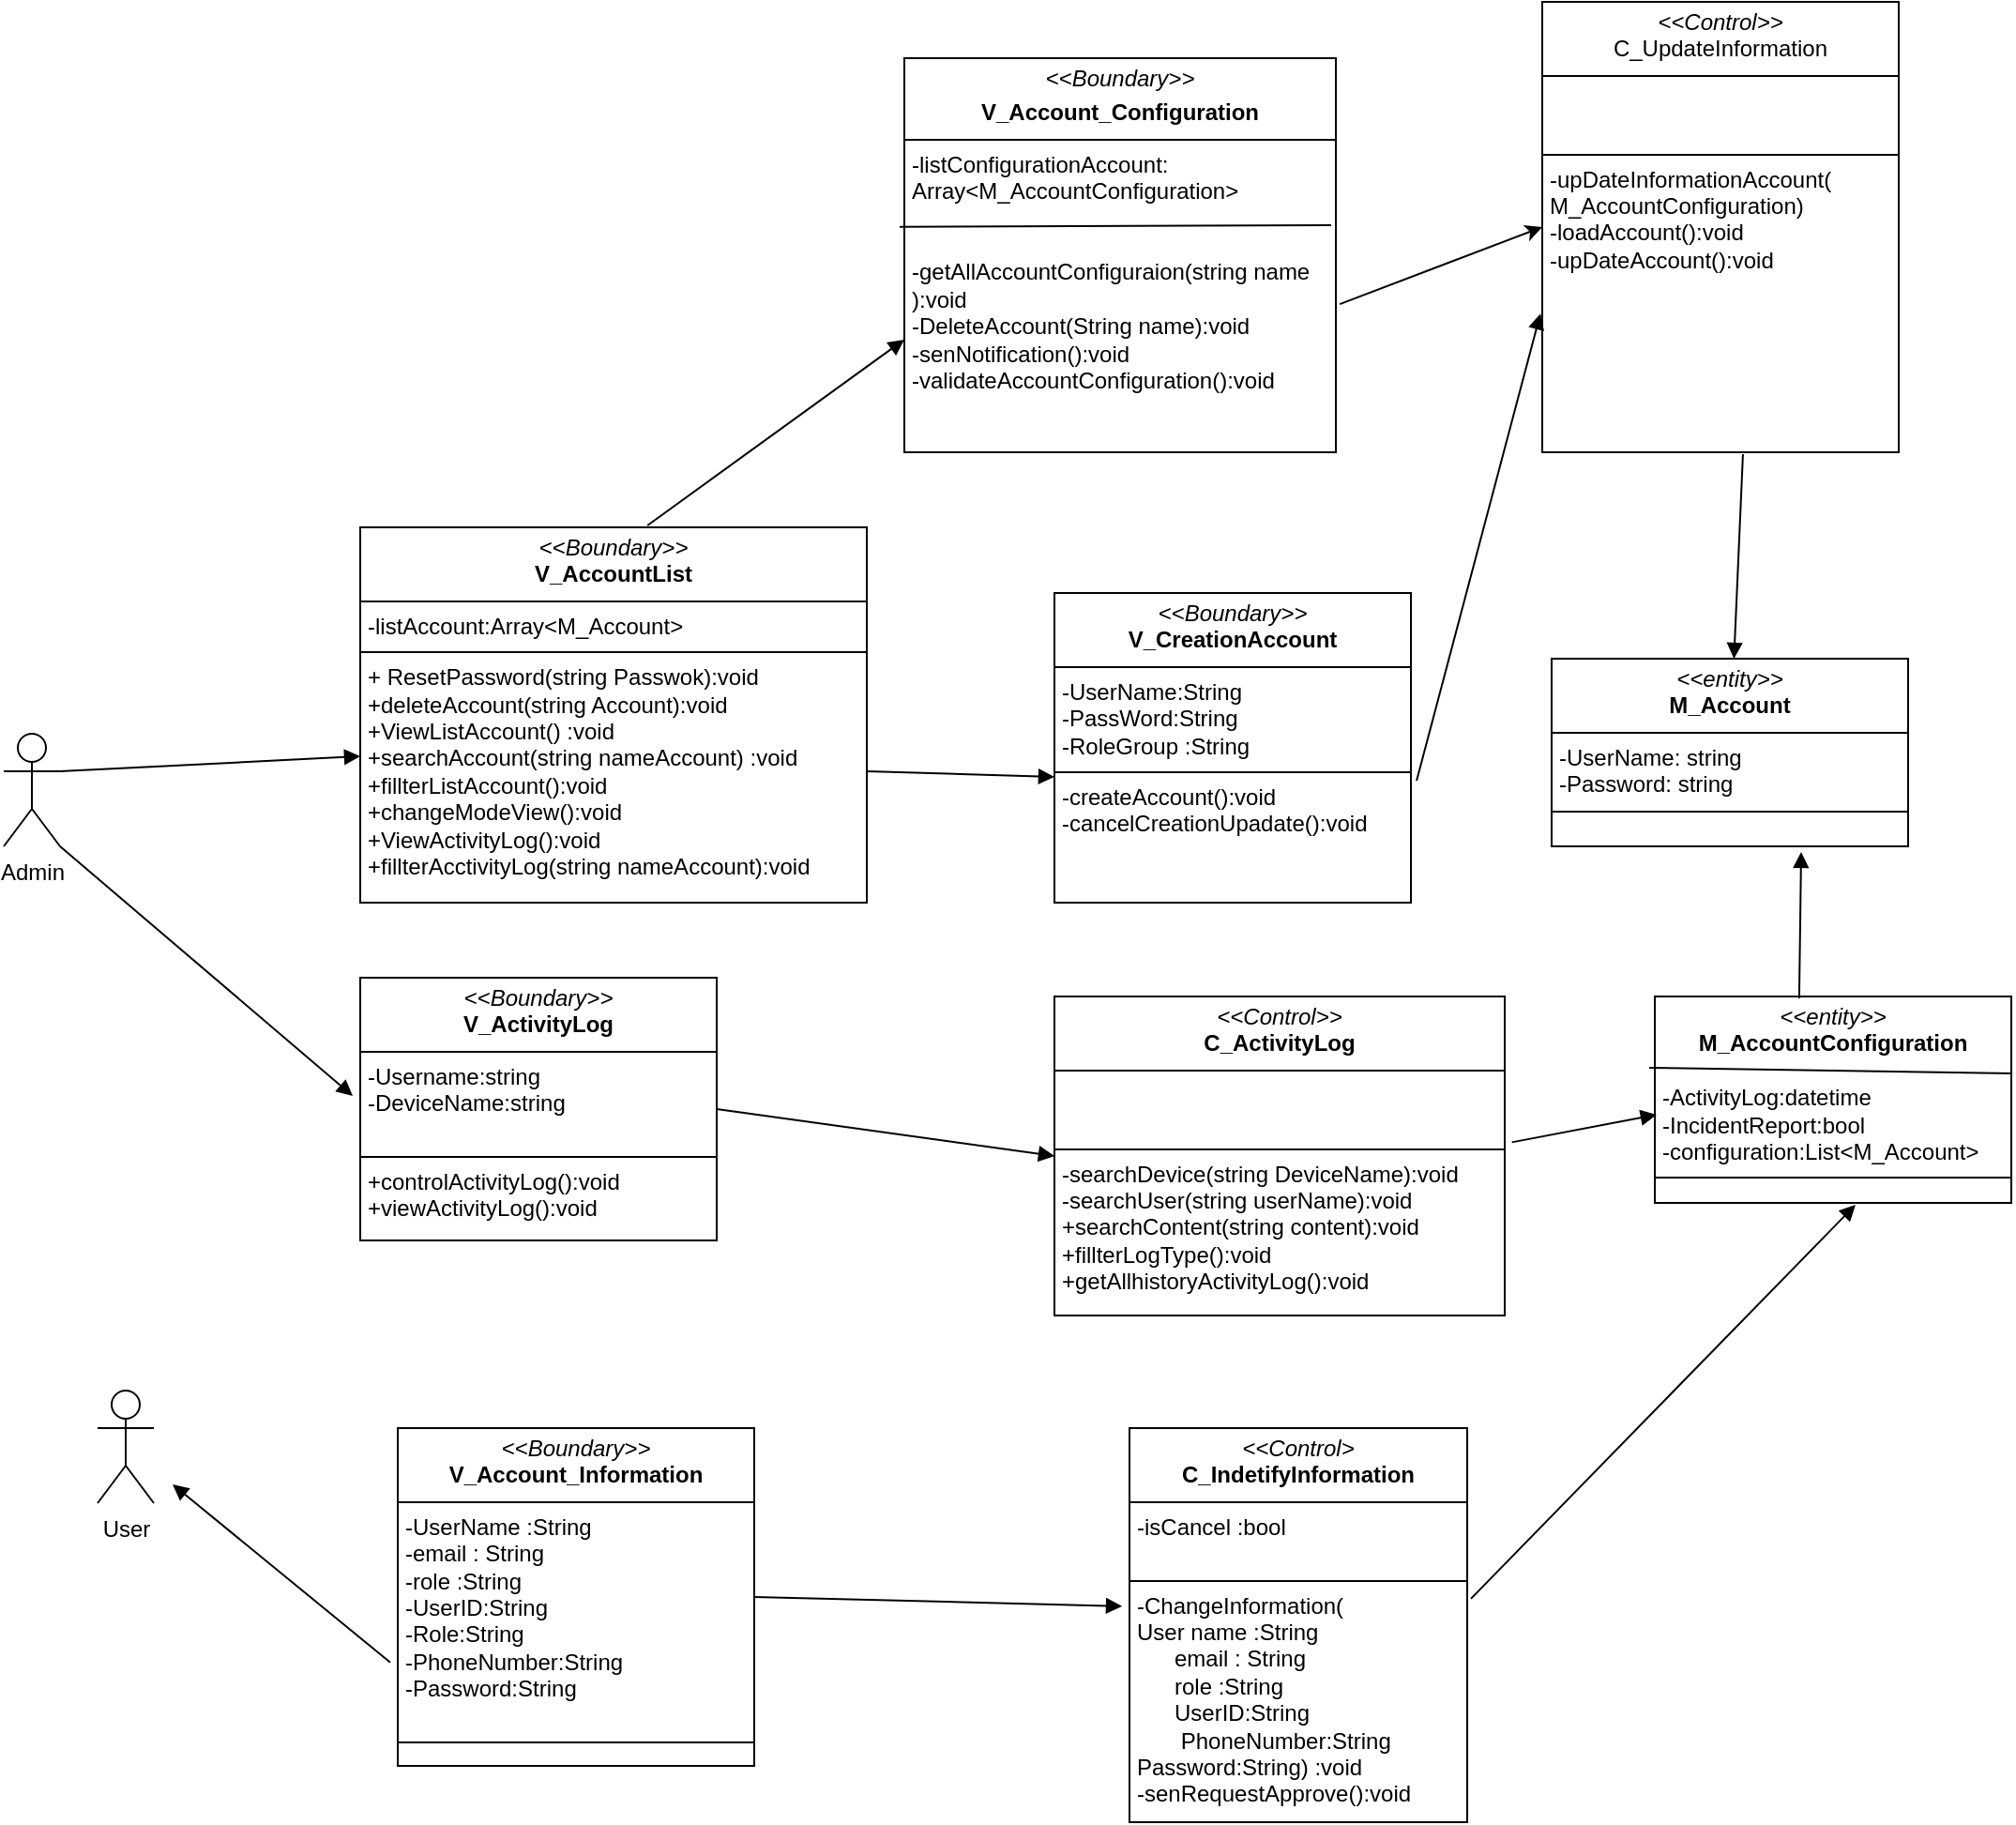 <mxfile version="27.0.6">
  <diagram name="Page-1" id="bUHd3mcqSWWPUzGJajod">
    <mxGraphModel grid="1" page="1" gridSize="10" guides="1" tooltips="1" connect="1" arrows="1" fold="1" pageScale="1" pageWidth="850" pageHeight="1100" math="0" shadow="0">
      <root>
        <mxCell id="0" />
        <mxCell id="1" parent="0" />
        <mxCell id="h2kUzffvo6i6aAG1tPyl-11" value="&lt;p style=&quot;margin:0px;margin-top:4px;text-align:center;&quot;&gt;&lt;i&gt;&amp;lt;&amp;lt;Boundary&amp;gt;&amp;gt;&lt;/i&gt;&lt;br&gt;&lt;b&gt;V_AccountList&lt;/b&gt;&lt;/p&gt;&lt;hr size=&quot;1&quot; style=&quot;border-style:solid;&quot;&gt;&lt;p style=&quot;margin:0px;margin-left:4px;&quot;&gt;-listAccount:Array&amp;lt;M_Account&amp;gt;&lt;/p&gt;&lt;hr size=&quot;1&quot; style=&quot;border-style:solid;&quot;&gt;&lt;p style=&quot;margin:0px;margin-left:4px;&quot;&gt;+ ResetPassword(string Passwok):void&lt;br&gt;+deleteAccount(string Account):void&lt;/p&gt;&lt;p style=&quot;margin:0px;margin-left:4px;&quot;&gt;+ViewListAccount() :void&lt;/p&gt;&lt;p style=&quot;margin:0px;margin-left:4px;&quot;&gt;+searchAccount(string nameAccount) :void&lt;/p&gt;&lt;p style=&quot;margin:0px;margin-left:4px;&quot;&gt;+fillterListAccount():void&lt;/p&gt;&lt;p style=&quot;margin:0px;margin-left:4px;&quot;&gt;+changeModeView():void&lt;/p&gt;&lt;p style=&quot;margin:0px;margin-left:4px;&quot;&gt;+ViewActivityLog():void&lt;/p&gt;&lt;p style=&quot;margin:0px;margin-left:4px;&quot;&gt;+fillterAcctivityLog(string nameAccount):void&lt;/p&gt;" style="verticalAlign=top;align=left;overflow=fill;html=1;whiteSpace=wrap;" vertex="1" parent="1">
          <mxGeometry x="230" y="200" width="270" height="200" as="geometry" />
        </mxCell>
        <mxCell id="h2kUzffvo6i6aAG1tPyl-13" style="edgeStyle=orthogonalEdgeStyle;rounded=0;orthogonalLoop=1;jettySize=auto;html=1;exitX=0.5;exitY=1;exitDx=0;exitDy=0;" edge="1" parent="1" source="h2kUzffvo6i6aAG1tPyl-11" target="h2kUzffvo6i6aAG1tPyl-11">
          <mxGeometry relative="1" as="geometry" />
        </mxCell>
        <mxCell id="h2kUzffvo6i6aAG1tPyl-14" value="&lt;p style=&quot;margin:0px;margin-top:4px;text-align:center;&quot;&gt;&lt;i&gt;&amp;lt;&amp;lt;Boundary&amp;gt;&amp;gt;&lt;/i&gt;&lt;/p&gt;&lt;p style=&quot;margin:0px;margin-top:4px;text-align:center;&quot;&gt;&lt;b&gt;V_Account_Configuration&lt;/b&gt;&lt;/p&gt;&lt;hr size=&quot;1&quot; style=&quot;border-style:solid;&quot;&gt;&lt;p style=&quot;margin:0px;margin-left:4px;&quot;&gt;-listConfigurationAccount:&lt;/p&gt;&lt;p style=&quot;margin:0px;margin-left:4px;&quot;&gt;Array&amp;lt;M_AccountConfiguration&amp;gt;&lt;/p&gt;&lt;p style=&quot;margin:0px;margin-left:4px;&quot;&gt;&lt;br&gt;&lt;/p&gt;&lt;p style=&quot;margin:0px;margin-left:4px;&quot;&gt;&lt;br&gt;&lt;/p&gt;&lt;p style=&quot;margin:0px;margin-left:4px;&quot;&gt;-getAllAccountConfiguraion(string name ):void&lt;/p&gt;&lt;p style=&quot;margin:0px;margin-left:4px;&quot;&gt;-DeleteAccount(String name):void&amp;nbsp;&lt;/p&gt;&lt;p style=&quot;margin:0px;margin-left:4px;&quot;&gt;-senNotification():void&amp;nbsp;&lt;/p&gt;&lt;p style=&quot;margin:0px;margin-left:4px;&quot;&gt;-validateAccountConfiguration():void&amp;nbsp;&lt;/p&gt;" style="verticalAlign=top;align=left;overflow=fill;html=1;whiteSpace=wrap;" vertex="1" parent="1">
          <mxGeometry x="520" y="-50" width="230" height="210" as="geometry" />
        </mxCell>
        <mxCell id="h2kUzffvo6i6aAG1tPyl-15" value="Admin" style="shape=umlActor;verticalLabelPosition=bottom;verticalAlign=top;html=1;" vertex="1" parent="1">
          <mxGeometry x="40" y="310" width="30" height="60" as="geometry" />
        </mxCell>
        <mxCell id="h2kUzffvo6i6aAG1tPyl-20" value="&lt;p style=&quot;margin:0px;margin-top:4px;text-align:center;&quot;&gt;&lt;i&gt;&amp;lt;&amp;lt;Control&amp;gt;&amp;gt;&lt;/i&gt;&lt;br&gt;C_UpdateInformation&lt;/p&gt;&lt;hr size=&quot;1&quot; style=&quot;border-style:solid;&quot;&gt;&lt;p style=&quot;margin:0px;margin-left:4px;&quot;&gt;&lt;br&gt;&lt;br&gt;&lt;/p&gt;&lt;hr size=&quot;1&quot; style=&quot;border-style:solid;&quot;&gt;&lt;p style=&quot;margin:0px;margin-left:4px;&quot;&gt;-upDateInformationAccount(&lt;/p&gt;&lt;p style=&quot;margin:0px;margin-left:4px;&quot;&gt;M_AccountConfiguration)&lt;/p&gt;&lt;p style=&quot;margin:0px;margin-left:4px;&quot;&gt;&lt;span style=&quot;background-color: transparent; color: light-dark(rgb(0, 0, 0), rgb(255, 255, 255));&quot;&gt;-loadAccount():void&lt;/span&gt;&lt;/p&gt;&lt;p style=&quot;margin:0px;margin-left:4px;&quot;&gt;-upDateAccount():void&lt;/p&gt;" style="verticalAlign=top;align=left;overflow=fill;html=1;whiteSpace=wrap;" vertex="1" parent="1">
          <mxGeometry x="860" y="-80" width="190" height="240" as="geometry" />
        </mxCell>
        <mxCell id="h2kUzffvo6i6aAG1tPyl-23" value="&lt;p style=&quot;margin:0px;margin-top:4px;text-align:center;&quot;&gt;&lt;i&gt;&amp;lt;&amp;lt;entity&amp;gt;&amp;gt;&lt;/i&gt;&lt;br&gt;&lt;b&gt;M_Account&lt;/b&gt;&lt;/p&gt;&lt;hr size=&quot;1&quot; style=&quot;border-style:solid;&quot;&gt;&lt;p style=&quot;margin:0px;margin-left:4px;&quot;&gt;-UserName: string&lt;br&gt;-Password: string&amp;nbsp;&lt;/p&gt;&lt;hr size=&quot;1&quot; style=&quot;border-style:solid;&quot;&gt;&lt;p style=&quot;margin:0px;margin-left:4px;&quot;&gt;&lt;br&gt;&lt;/p&gt;" style="verticalAlign=top;align=left;overflow=fill;html=1;whiteSpace=wrap;" vertex="1" parent="1">
          <mxGeometry x="865" y="270" width="190" height="100" as="geometry" />
        </mxCell>
        <mxCell id="h2kUzffvo6i6aAG1tPyl-24" value="&lt;p style=&quot;margin:0px;margin-top:4px;text-align:center;&quot;&gt;&lt;i&gt;&amp;lt;&amp;lt;entity&amp;gt;&amp;gt;&lt;/i&gt;&lt;br&gt;&lt;b&gt;M_AccountConfiguration&lt;/b&gt;&lt;/p&gt;&lt;p style=&quot;margin:0px;margin-left:4px;&quot;&gt;&lt;br&gt;-ActivityLog:datetime&lt;/p&gt;&lt;p style=&quot;margin:0px;margin-left:4px;&quot;&gt;-IncidentReport:bool&lt;/p&gt;&lt;p style=&quot;margin:0px;margin-left:4px;&quot;&gt;-configuration:List&amp;lt;M_Account&amp;gt;&lt;/p&gt;&lt;hr size=&quot;1&quot; style=&quot;border-style:solid;&quot;&gt;&lt;p style=&quot;margin:0px;margin-left:4px;&quot;&gt;&lt;br&gt;&lt;br&gt;&lt;/p&gt;" style="verticalAlign=top;align=left;overflow=fill;html=1;whiteSpace=wrap;" vertex="1" parent="1">
          <mxGeometry x="920" y="450" width="190" height="110" as="geometry" />
        </mxCell>
        <mxCell id="h2kUzffvo6i6aAG1tPyl-27" value="User" style="shape=umlActor;verticalLabelPosition=bottom;verticalAlign=top;html=1;" vertex="1" parent="1">
          <mxGeometry x="90" y="660" width="30" height="60" as="geometry" />
        </mxCell>
        <mxCell id="h2kUzffvo6i6aAG1tPyl-28" value="&lt;p style=&quot;margin:0px;margin-top:4px;text-align:center;&quot;&gt;&lt;i&gt;&amp;lt;&amp;lt;Boundary&amp;gt;&amp;gt;&lt;/i&gt;&lt;br&gt;&lt;b&gt;V_Account_Information&lt;/b&gt;&lt;/p&gt;&lt;hr size=&quot;1&quot; style=&quot;border-style:solid;&quot;&gt;&lt;p style=&quot;margin: 0px 0px 0px 4px;&quot;&gt;-UserName :String&lt;br&gt;-email : String&lt;/p&gt;&lt;p style=&quot;margin: 0px 0px 0px 4px;&quot;&gt;-role :String&amp;nbsp;&lt;/p&gt;&lt;p style=&quot;margin: 0px 0px 0px 4px;&quot;&gt;-UserID:String&amp;nbsp;&lt;/p&gt;&lt;p style=&quot;margin: 0px 0px 0px 4px;&quot;&gt;-Role:String&lt;/p&gt;&lt;p style=&quot;margin: 0px 0px 0px 4px;&quot;&gt;-PhoneNumber:String&lt;/p&gt;&lt;p style=&quot;margin: 0px 0px 0px 4px;&quot;&gt;-Password:String&lt;/p&gt;&lt;p style=&quot;margin:0px;margin-left:4px;&quot;&gt;&lt;br&gt;&lt;/p&gt;&lt;hr size=&quot;1&quot; style=&quot;border-style:solid;&quot;&gt;&lt;p style=&quot;margin:0px;margin-left:4px;&quot;&gt;&lt;br&gt;&lt;/p&gt;" style="verticalAlign=top;align=left;overflow=fill;html=1;whiteSpace=wrap;" vertex="1" parent="1">
          <mxGeometry x="250" y="680" width="190" height="180" as="geometry" />
        </mxCell>
        <mxCell id="h2kUzffvo6i6aAG1tPyl-33" style="edgeStyle=orthogonalEdgeStyle;rounded=0;orthogonalLoop=1;jettySize=auto;html=1;" edge="1" parent="1">
          <mxGeometry relative="1" as="geometry">
            <mxPoint x="740" y="700" as="targetPoint" />
            <mxPoint x="740" y="700" as="sourcePoint" />
          </mxGeometry>
        </mxCell>
        <mxCell id="h2kUzffvo6i6aAG1tPyl-29" value="&lt;p style=&quot;margin:0px;margin-top:4px;text-align:center;&quot;&gt;&lt;i&gt;&amp;lt;&amp;lt;Control&amp;gt;&lt;/i&gt;&lt;br&gt;&lt;b&gt;C_IndetifyInformation&lt;/b&gt;&lt;/p&gt;&lt;hr size=&quot;1&quot; style=&quot;border-style:solid;&quot;&gt;&lt;p style=&quot;margin:0px;margin-left:4px;&quot;&gt;-isCancel :bool&lt;br&gt;&lt;br&gt;&lt;/p&gt;&lt;hr size=&quot;1&quot; style=&quot;border-style:solid;&quot;&gt;&lt;p style=&quot;margin:0px;margin-left:4px;&quot;&gt;-ChangeInformation(&lt;/p&gt;&lt;p style=&quot;margin:0px;margin-left:4px;&quot;&gt;User name&lt;span style=&quot;background-color: transparent; color: light-dark(rgb(0, 0, 0), rgb(255, 255, 255));&quot;&gt;&amp;nbsp;:String&lt;/span&gt;&lt;br&gt;&lt;/p&gt;&lt;p style=&quot;margin: 0px 0px 0px 4px;&quot;&gt;&amp;nbsp; &amp;nbsp; &amp;nbsp; email : String&lt;/p&gt;&lt;p style=&quot;margin: 0px 0px 0px 4px;&quot;&gt;&amp;nbsp; &amp;nbsp; &amp;nbsp; role :String&amp;nbsp;&lt;/p&gt;&lt;p style=&quot;margin: 0px 0px 0px 4px;&quot;&gt;&amp;nbsp; &amp;nbsp; &amp;nbsp; UserID:String&amp;nbsp;&lt;/p&gt;&lt;p style=&quot;margin: 0px 0px 0px 4px;&quot;&gt;&amp;nbsp; &amp;nbsp; &amp;nbsp; &amp;nbsp;PhoneNumber:String&lt;/p&gt;&lt;p style=&quot;margin: 0px 0px 0px 4px;&quot;&gt;&lt;span style=&quot;background-color: transparent; color: light-dark(rgb(0, 0, 0), rgb(255, 255, 255));&quot;&gt;Password:String) :void&lt;/span&gt;&lt;/p&gt;&lt;p style=&quot;margin: 0px 0px 0px 4px;&quot;&gt;-senRequestApprove():void&lt;/p&gt;" style="verticalAlign=top;align=left;overflow=fill;html=1;whiteSpace=wrap;" vertex="1" parent="1">
          <mxGeometry x="640" y="680" width="180" height="210" as="geometry" />
        </mxCell>
        <mxCell id="h2kUzffvo6i6aAG1tPyl-34" value="&lt;p style=&quot;margin:0px;margin-top:4px;text-align:center;&quot;&gt;&lt;i&gt;&amp;lt;&amp;lt;Boundary&amp;gt;&amp;gt;&lt;/i&gt;&lt;br&gt;&lt;b&gt;V_CreationAccount&lt;/b&gt;&lt;/p&gt;&lt;hr size=&quot;1&quot; style=&quot;border-style:solid;&quot;&gt;&lt;p style=&quot;margin:0px;margin-left:4px;&quot;&gt;-UserName:String&lt;br&gt;-PassWord:String&amp;nbsp;&lt;/p&gt;&lt;p style=&quot;margin:0px;margin-left:4px;&quot;&gt;-RoleGroup :String&amp;nbsp;&lt;/p&gt;&lt;hr size=&quot;1&quot; style=&quot;border-style:solid;&quot;&gt;&lt;p style=&quot;margin:0px;margin-left:4px;&quot;&gt;-createAccount():void&amp;nbsp;&lt;br&gt;-cancelCreationUpadate():void&lt;/p&gt;" style="verticalAlign=top;align=left;overflow=fill;html=1;whiteSpace=wrap;" vertex="1" parent="1">
          <mxGeometry x="600" y="235" width="190" height="165" as="geometry" />
        </mxCell>
        <mxCell id="81WrppdHWBqmF5hxLCup-1" value="" style="endArrow=none;html=1;rounded=0;exitX=-0.011;exitY=0.428;exitDx=0;exitDy=0;exitPerimeter=0;entryX=0.989;entryY=0.424;entryDx=0;entryDy=0;entryPerimeter=0;" edge="1" parent="1" source="h2kUzffvo6i6aAG1tPyl-14" target="h2kUzffvo6i6aAG1tPyl-14">
          <mxGeometry width="50" height="50" relative="1" as="geometry">
            <mxPoint x="680" y="390" as="sourcePoint" />
            <mxPoint x="730" y="340" as="targetPoint" />
          </mxGeometry>
        </mxCell>
        <mxCell id="81WrppdHWBqmF5hxLCup-2" value="" style="endArrow=classic;html=1;rounded=0;entryX=0;entryY=0.5;entryDx=0;entryDy=0;exitX=1.009;exitY=0.624;exitDx=0;exitDy=0;exitPerimeter=0;" edge="1" parent="1" source="h2kUzffvo6i6aAG1tPyl-14" target="h2kUzffvo6i6aAG1tPyl-20">
          <mxGeometry width="50" height="50" relative="1" as="geometry">
            <mxPoint x="680" y="390" as="sourcePoint" />
            <mxPoint x="730" y="340" as="targetPoint" />
          </mxGeometry>
        </mxCell>
        <mxCell id="81WrppdHWBqmF5hxLCup-3" style="edgeStyle=orthogonalEdgeStyle;rounded=0;orthogonalLoop=1;jettySize=auto;html=1;exitX=0.5;exitY=1;exitDx=0;exitDy=0;" edge="1" parent="1" source="h2kUzffvo6i6aAG1tPyl-14" target="h2kUzffvo6i6aAG1tPyl-14">
          <mxGeometry relative="1" as="geometry" />
        </mxCell>
        <mxCell id="81WrppdHWBqmF5hxLCup-4" value="" style="endArrow=none;html=1;rounded=0;entryX=1;entryY=0.373;entryDx=0;entryDy=0;entryPerimeter=0;exitX=-0.016;exitY=0.345;exitDx=0;exitDy=0;exitPerimeter=0;" edge="1" parent="1" source="h2kUzffvo6i6aAG1tPyl-24" target="h2kUzffvo6i6aAG1tPyl-24">
          <mxGeometry width="50" height="50" relative="1" as="geometry">
            <mxPoint x="740" y="390" as="sourcePoint" />
            <mxPoint x="790" y="340" as="targetPoint" />
          </mxGeometry>
        </mxCell>
        <mxCell id="81WrppdHWBqmF5hxLCup-6" value="&lt;p style=&quot;margin:0px;margin-top:4px;text-align:center;&quot;&gt;&lt;i&gt;&amp;lt;&amp;lt;Control&amp;gt;&amp;gt;&lt;/i&gt;&lt;br&gt;&lt;b&gt;C_ActivityLog&lt;/b&gt;&lt;/p&gt;&lt;hr size=&quot;1&quot; style=&quot;border-style:solid;&quot;&gt;&lt;p style=&quot;margin:0px;margin-left:4px;&quot;&gt;&lt;br&gt;&lt;/p&gt;&lt;p style=&quot;margin:0px;margin-left:4px;&quot;&gt;&lt;br&gt;&lt;/p&gt;&lt;hr size=&quot;1&quot; style=&quot;border-style:solid;&quot;&gt;&lt;p style=&quot;margin:0px;margin-left:4px;&quot;&gt;-searchDevice(string DeviceName):void&lt;/p&gt;&lt;p style=&quot;margin:0px;margin-left:4px;&quot;&gt;-searchUser(string userName):void&lt;/p&gt;&lt;p style=&quot;margin:0px;margin-left:4px;&quot;&gt;+searchContent(string content):void&lt;/p&gt;&lt;p style=&quot;margin:0px;margin-left:4px;&quot;&gt;+fillterLogType():void&lt;/p&gt;&lt;p style=&quot;margin:0px;margin-left:4px;&quot;&gt;+getAllhistoryActivityLog():void&lt;/p&gt;" style="verticalAlign=top;align=left;overflow=fill;html=1;whiteSpace=wrap;" vertex="1" parent="1">
          <mxGeometry x="600" y="450" width="240" height="170" as="geometry" />
        </mxCell>
        <mxCell id="81WrppdHWBqmF5hxLCup-8" value="" style="html=1;verticalAlign=bottom;endArrow=block;curved=0;rounded=0;entryX=0;entryY=0.714;entryDx=0;entryDy=0;entryPerimeter=0;exitX=0.567;exitY=-0.005;exitDx=0;exitDy=0;exitPerimeter=0;" edge="1" parent="1" source="h2kUzffvo6i6aAG1tPyl-11" target="h2kUzffvo6i6aAG1tPyl-14">
          <mxGeometry width="80" relative="1" as="geometry">
            <mxPoint x="480" y="160" as="sourcePoint" />
            <mxPoint x="560" y="160" as="targetPoint" />
          </mxGeometry>
        </mxCell>
        <mxCell id="81WrppdHWBqmF5hxLCup-9" value="" style="html=1;verticalAlign=bottom;endArrow=block;curved=0;rounded=0;entryX=0;entryY=0.61;entryDx=0;entryDy=0;entryPerimeter=0;exitX=1;exitY=0.333;exitDx=0;exitDy=0;exitPerimeter=0;" edge="1" parent="1" source="h2kUzffvo6i6aAG1tPyl-15" target="h2kUzffvo6i6aAG1tPyl-11">
          <mxGeometry width="80" relative="1" as="geometry">
            <mxPoint x="80" y="300" as="sourcePoint" />
            <mxPoint x="160" y="290" as="targetPoint" />
          </mxGeometry>
        </mxCell>
        <mxCell id="81WrppdHWBqmF5hxLCup-11" value="" style="html=1;verticalAlign=bottom;endArrow=block;curved=0;rounded=0;exitX=1;exitY=0.5;exitDx=0;exitDy=0;entryX=0;entryY=0.5;entryDx=0;entryDy=0;" edge="1" parent="1" source="81WrppdHWBqmF5hxLCup-21" target="81WrppdHWBqmF5hxLCup-6">
          <mxGeometry width="80" relative="1" as="geometry">
            <mxPoint x="197.99" y="220" as="sourcePoint" />
            <mxPoint x="340" y="480" as="targetPoint" />
          </mxGeometry>
        </mxCell>
        <mxCell id="81WrppdHWBqmF5hxLCup-12" value="" style="html=1;verticalAlign=bottom;endArrow=block;curved=0;rounded=0;entryX=0.005;entryY=0.573;entryDx=0;entryDy=0;entryPerimeter=0;exitX=1.016;exitY=0.457;exitDx=0;exitDy=0;exitPerimeter=0;" edge="1" parent="1" source="81WrppdHWBqmF5hxLCup-6" target="h2kUzffvo6i6aAG1tPyl-24">
          <mxGeometry width="80" relative="1" as="geometry">
            <mxPoint x="750" y="360" as="sourcePoint" />
            <mxPoint x="830" y="360" as="targetPoint" />
          </mxGeometry>
        </mxCell>
        <mxCell id="81WrppdHWBqmF5hxLCup-13" value="" style="html=1;verticalAlign=bottom;endArrow=block;curved=0;rounded=0;entryX=-0.005;entryY=0.692;entryDx=0;entryDy=0;entryPerimeter=0;exitX=1.016;exitY=0.606;exitDx=0;exitDy=0;exitPerimeter=0;" edge="1" parent="1" source="h2kUzffvo6i6aAG1tPyl-34" target="h2kUzffvo6i6aAG1tPyl-20">
          <mxGeometry width="80" relative="1" as="geometry">
            <mxPoint x="750" y="360" as="sourcePoint" />
            <mxPoint x="830" y="360" as="targetPoint" />
          </mxGeometry>
        </mxCell>
        <mxCell id="81WrppdHWBqmF5hxLCup-15" value="" style="html=1;verticalAlign=bottom;endArrow=block;curved=0;rounded=0;exitX=0.563;exitY=1.004;exitDx=0;exitDy=0;exitPerimeter=0;" edge="1" parent="1" source="h2kUzffvo6i6aAG1tPyl-20" target="h2kUzffvo6i6aAG1tPyl-23">
          <mxGeometry width="80" relative="1" as="geometry">
            <mxPoint x="750" y="360" as="sourcePoint" />
            <mxPoint x="830" y="360" as="targetPoint" />
          </mxGeometry>
        </mxCell>
        <mxCell id="81WrppdHWBqmF5hxLCup-16" value="" style="html=1;verticalAlign=bottom;endArrow=block;curved=0;rounded=0;entryX=0.7;entryY=1.03;entryDx=0;entryDy=0;exitX=0.405;exitY=0.009;exitDx=0;exitDy=0;exitPerimeter=0;entryPerimeter=0;" edge="1" parent="1" source="h2kUzffvo6i6aAG1tPyl-24" target="h2kUzffvo6i6aAG1tPyl-23">
          <mxGeometry width="80" relative="1" as="geometry">
            <mxPoint x="750" y="360" as="sourcePoint" />
            <mxPoint x="830" y="360" as="targetPoint" />
          </mxGeometry>
        </mxCell>
        <mxCell id="81WrppdHWBqmF5hxLCup-17" value="" style="html=1;verticalAlign=bottom;endArrow=block;curved=0;rounded=0;entryX=0.563;entryY=1.009;entryDx=0;entryDy=0;entryPerimeter=0;exitX=1.011;exitY=0.433;exitDx=0;exitDy=0;exitPerimeter=0;" edge="1" parent="1" source="h2kUzffvo6i6aAG1tPyl-29" target="h2kUzffvo6i6aAG1tPyl-24">
          <mxGeometry width="80" relative="1" as="geometry">
            <mxPoint x="750" y="600" as="sourcePoint" />
            <mxPoint x="830" y="600" as="targetPoint" />
          </mxGeometry>
        </mxCell>
        <mxCell id="81WrppdHWBqmF5hxLCup-18" value="" style="html=1;verticalAlign=bottom;endArrow=block;curved=0;rounded=0;entryX=-0.022;entryY=0.452;entryDx=0;entryDy=0;entryPerimeter=0;exitX=1;exitY=0.5;exitDx=0;exitDy=0;" edge="1" parent="1" source="h2kUzffvo6i6aAG1tPyl-28" target="h2kUzffvo6i6aAG1tPyl-29">
          <mxGeometry width="80" relative="1" as="geometry">
            <mxPoint x="750" y="600" as="sourcePoint" />
            <mxPoint x="830" y="600" as="targetPoint" />
          </mxGeometry>
        </mxCell>
        <mxCell id="81WrppdHWBqmF5hxLCup-19" value="" style="html=1;verticalAlign=bottom;endArrow=block;curved=0;rounded=0;exitX=-0.021;exitY=0.694;exitDx=0;exitDy=0;exitPerimeter=0;" edge="1" parent="1" source="h2kUzffvo6i6aAG1tPyl-28">
          <mxGeometry width="80" relative="1" as="geometry">
            <mxPoint x="230" y="779.96" as="sourcePoint" />
            <mxPoint x="130" y="710" as="targetPoint" />
          </mxGeometry>
        </mxCell>
        <mxCell id="81WrppdHWBqmF5hxLCup-20" value="" style="html=1;verticalAlign=bottom;endArrow=block;curved=0;rounded=0;entryX=0;entryY=0.594;entryDx=0;entryDy=0;entryPerimeter=0;exitX=1;exitY=0.65;exitDx=0;exitDy=0;exitPerimeter=0;" edge="1" parent="1" source="h2kUzffvo6i6aAG1tPyl-11" target="h2kUzffvo6i6aAG1tPyl-34">
          <mxGeometry width="80" relative="1" as="geometry">
            <mxPoint x="450" y="360" as="sourcePoint" />
            <mxPoint x="530" y="360" as="targetPoint" />
          </mxGeometry>
        </mxCell>
        <mxCell id="81WrppdHWBqmF5hxLCup-21" value="&lt;p style=&quot;margin:0px;margin-top:4px;text-align:center;&quot;&gt;&lt;i&gt;&amp;lt;&amp;lt;Boundary&amp;gt;&amp;gt;&lt;/i&gt;&lt;br&gt;&lt;b&gt;V_ActivityLog&lt;/b&gt;&lt;/p&gt;&lt;hr size=&quot;1&quot; style=&quot;border-style:solid;&quot;&gt;&lt;p style=&quot;margin:0px;margin-left:4px;&quot;&gt;-Username:string&lt;/p&gt;&lt;p style=&quot;margin:0px;margin-left:4px;&quot;&gt;-DeviceName:string&lt;/p&gt;&lt;p style=&quot;margin:0px;margin-left:4px;&quot;&gt;&lt;br&gt;&lt;/p&gt;&lt;hr size=&quot;1&quot; style=&quot;border-style:solid;&quot;&gt;&lt;p style=&quot;margin:0px;margin-left:4px;&quot;&gt;+controlActivityLog():void&lt;/p&gt;&lt;p style=&quot;margin:0px;margin-left:4px;&quot;&gt;+viewActivityLog():void&lt;/p&gt;&lt;p style=&quot;margin:0px;margin-left:4px;&quot;&gt;&lt;br&gt;&lt;/p&gt;" style="verticalAlign=top;align=left;overflow=fill;html=1;whiteSpace=wrap;" vertex="1" parent="1">
          <mxGeometry x="230" y="440" width="190" height="140" as="geometry" />
        </mxCell>
        <mxCell id="81WrppdHWBqmF5hxLCup-26" value="" style="html=1;verticalAlign=bottom;endArrow=block;curved=0;rounded=0;entryX=-0.021;entryY=0.45;entryDx=0;entryDy=0;entryPerimeter=0;" edge="1" parent="1" target="81WrppdHWBqmF5hxLCup-21">
          <mxGeometry width="80" relative="1" as="geometry">
            <mxPoint x="70" y="370" as="sourcePoint" />
            <mxPoint x="150" y="370" as="targetPoint" />
          </mxGeometry>
        </mxCell>
      </root>
    </mxGraphModel>
  </diagram>
</mxfile>
